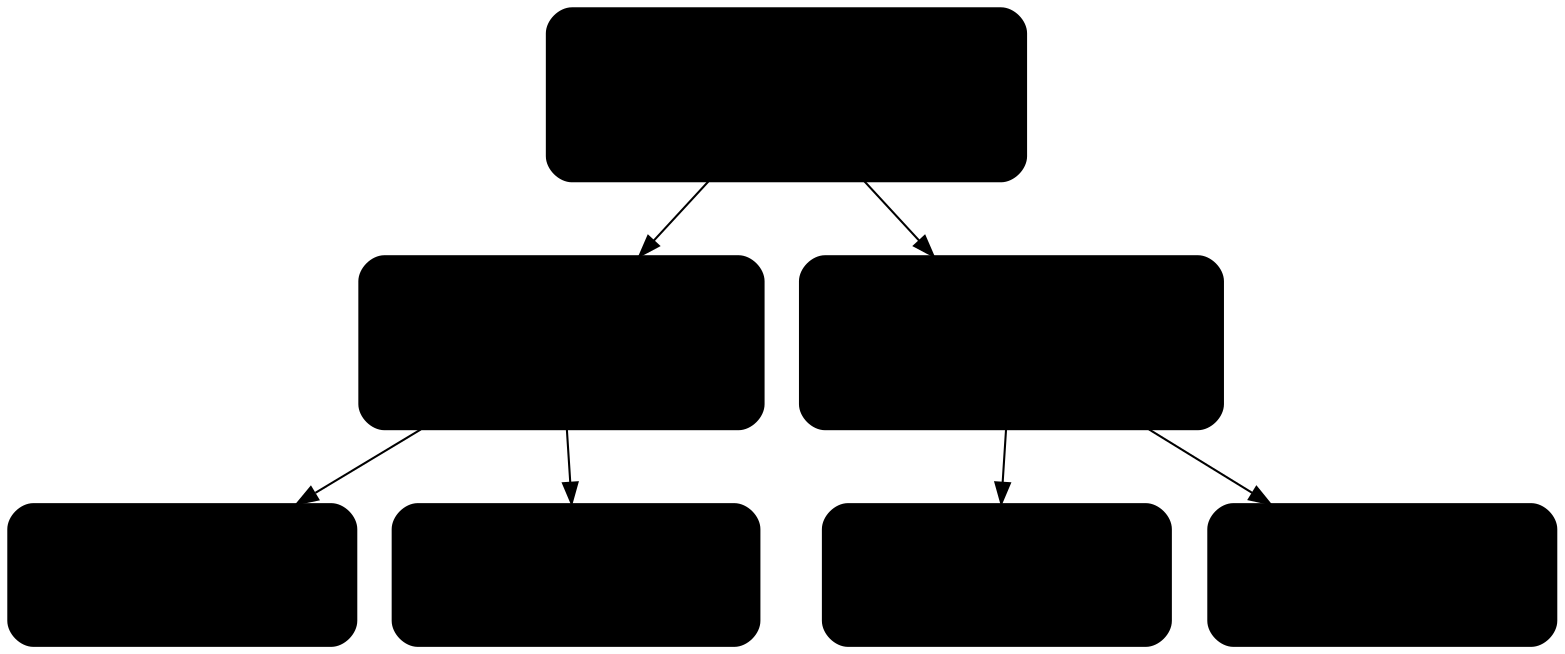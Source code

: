 digraph Tree {
node [shape=box, style="filled, rounded", color="black", fontname=helvetica] ;
edge [fontname=helvetica] ;

65 [label="f5 <= 1682\ngini = 0.74\nsamples = 2500\nvalue = [800, 1500, 300, 550]\nclass = 1"] ;

66 [label="f10 <= 100\ngini = 0.64\nsamples = 1900\nvalue = [800, 1100, 0, 0]\nclass = 1"] ;
65 -> 66 ;

67 [label="gini = 0.0\nsamples = 800\nvalue = [800, 0, 0, 0]\nclass = 0"] ;
66 -> 67 ;

74 [label="gini = 0.0\nsamples = 1100\nvalue = [0, 1100, 0, 0]\nclass = 1"] ;
66 -> 74 ;

81 [label="f13 <= 1234\ngini = 0.50\nsamples = 600\nvalue = [0, 400, 300, 550]\nclass = 3"] ;
65 -> 81 ;

82 [label="gini = 0.0\nsamples = 300\nvalue = [0, 0, 300, 0]\nclass = 2"] ;
81 -> 82 ;

89 [label="gini = 0.0\nsamples = 300\nvalue = [0, 0, 0, 550]\nclass = 3"] ;
81 -> 89 ;
}
